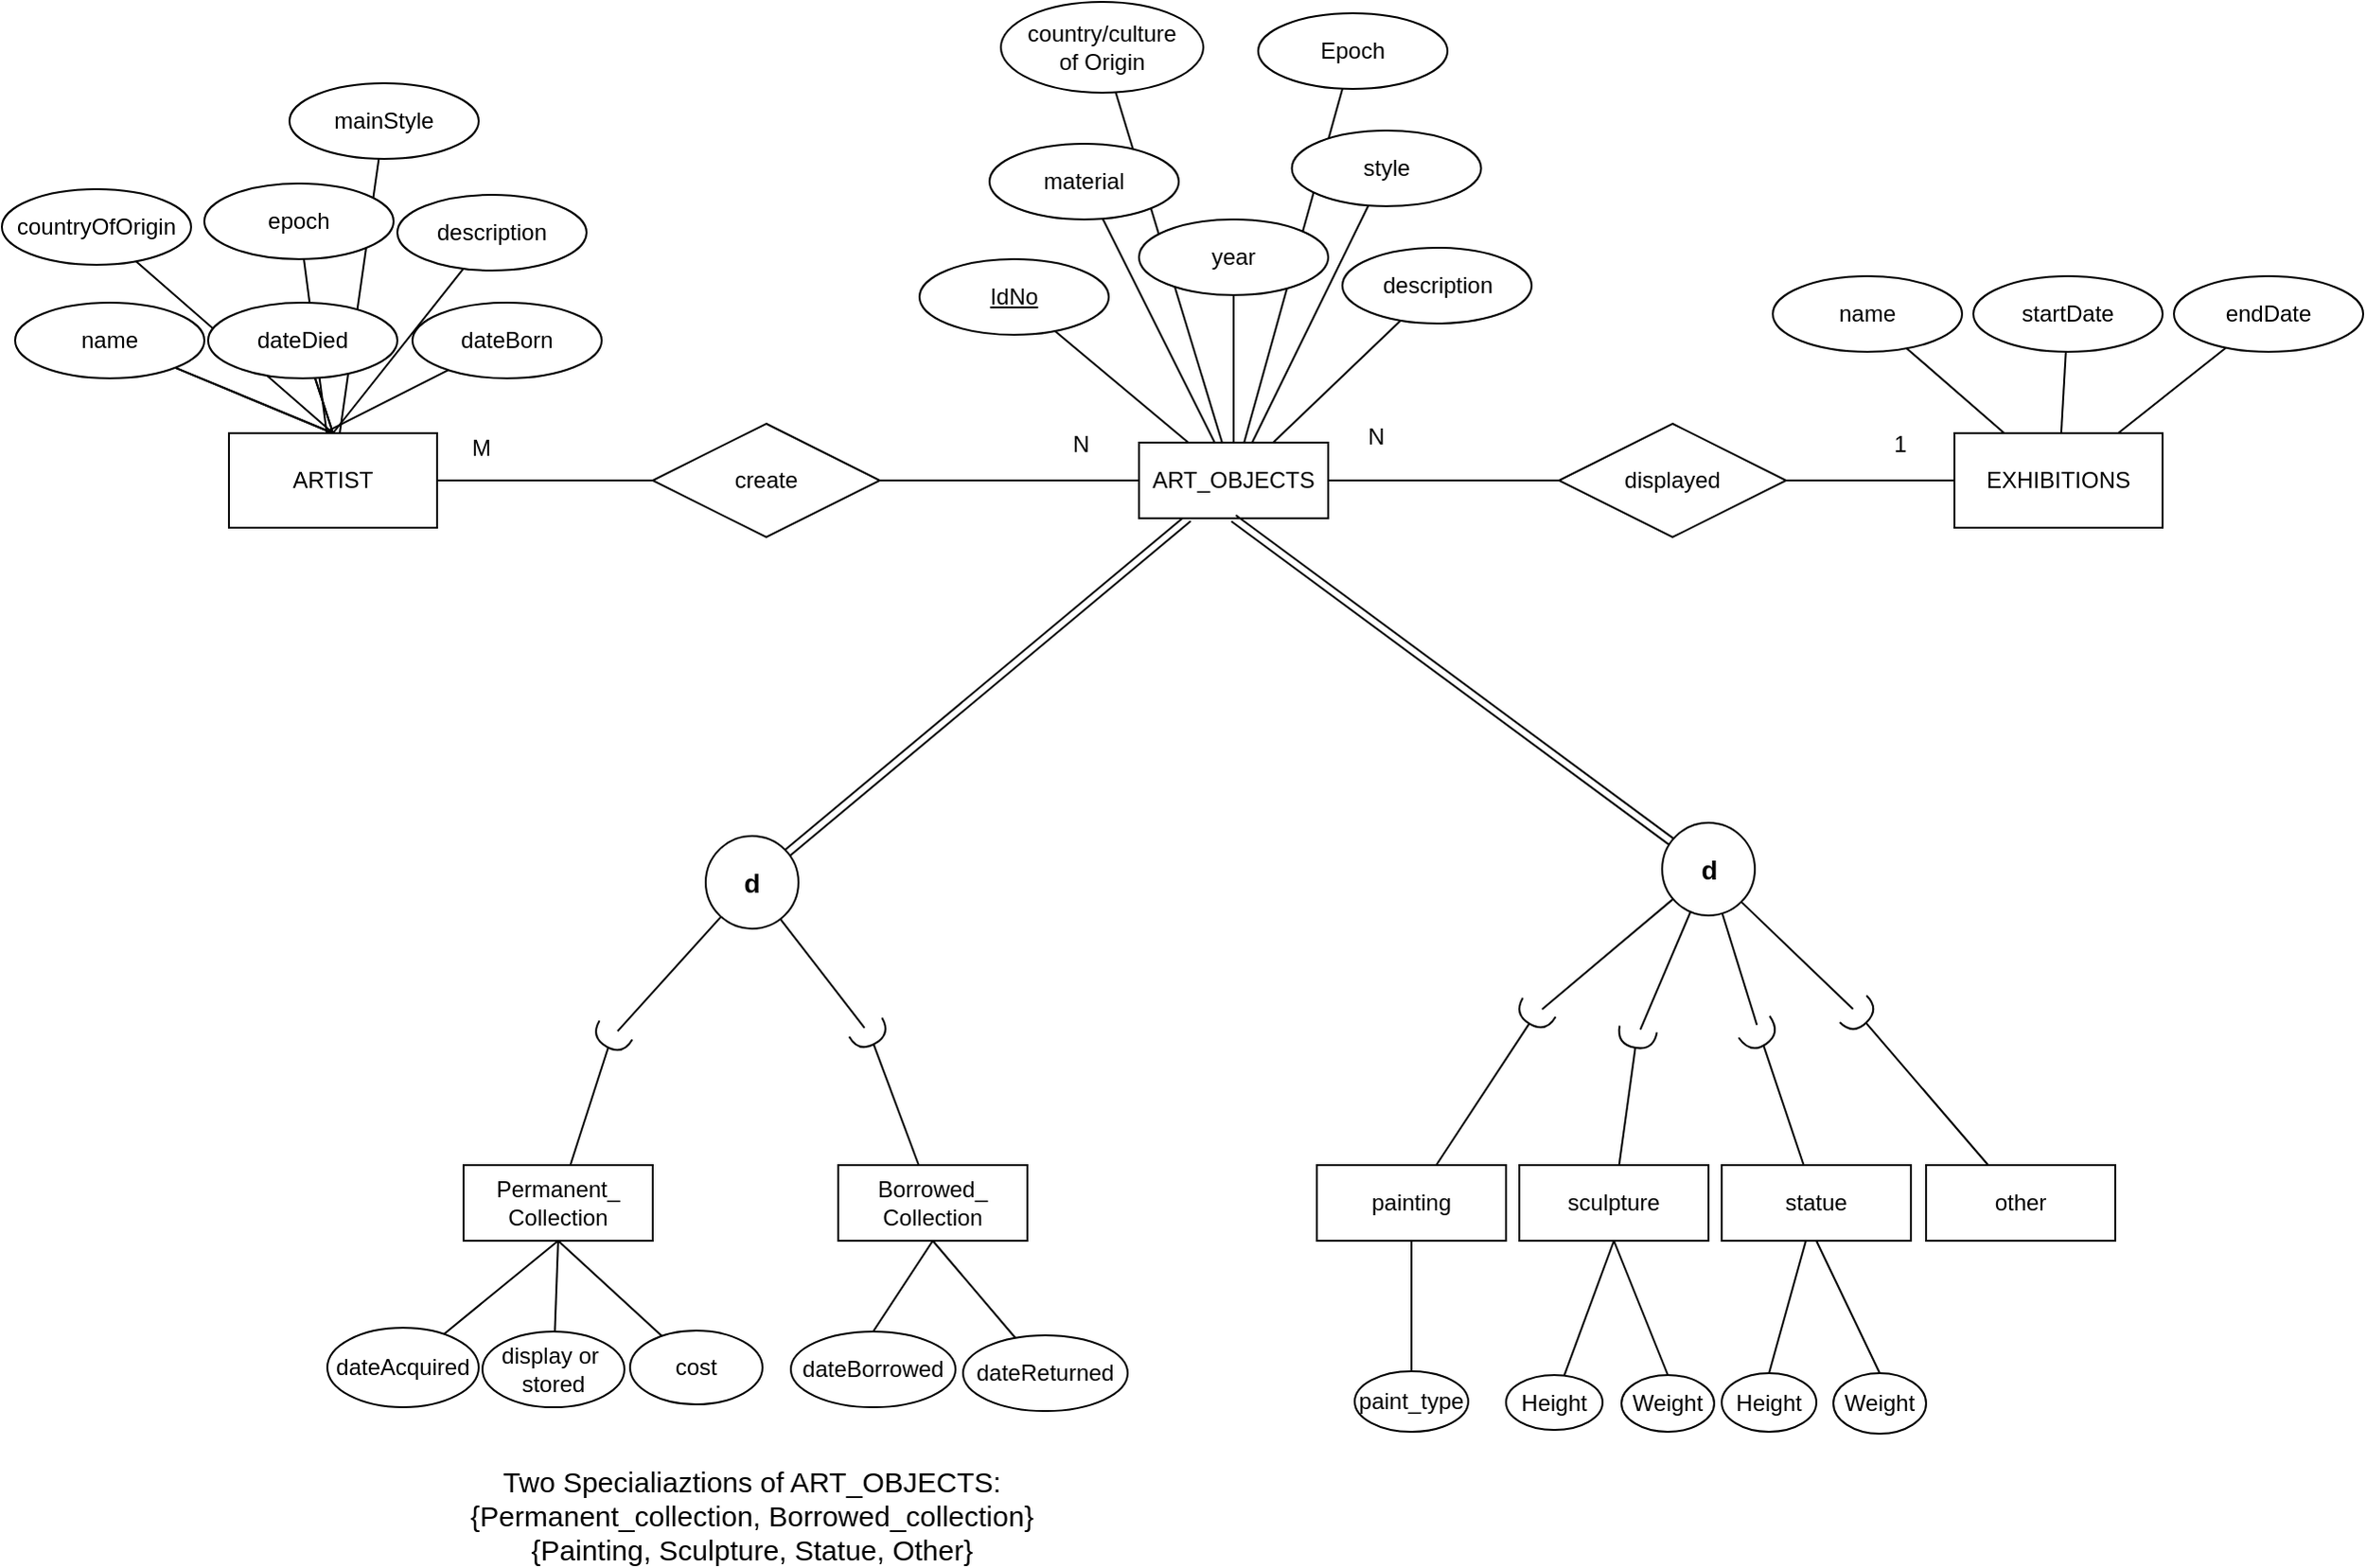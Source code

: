 <mxfile version="24.2.5" type="github">
  <diagram name="페이지-1" id="-4RmhjD8xsu9o9WnDLWw">
    <mxGraphModel dx="1404" dy="988" grid="0" gridSize="10" guides="1" tooltips="1" connect="1" arrows="1" fold="1" page="1" pageScale="1" pageWidth="1600" pageHeight="900" math="0" shadow="0">
      <root>
        <mxCell id="0" />
        <mxCell id="1" parent="0" />
        <mxCell id="cf6sMw1RWdSsR6r5xE15-145" style="rounded=0;orthogonalLoop=1;jettySize=auto;html=1;endArrow=none;endFill=0;" edge="1" parent="1" source="cf6sMw1RWdSsR6r5xE15-143" target="cf6sMw1RWdSsR6r5xE15-8">
          <mxGeometry relative="1" as="geometry" />
        </mxCell>
        <mxCell id="cf6sMw1RWdSsR6r5xE15-144" style="rounded=0;orthogonalLoop=1;jettySize=auto;html=1;endArrow=none;endFill=0;" edge="1" parent="1" source="cf6sMw1RWdSsR6r5xE15-142" target="cf6sMw1RWdSsR6r5xE15-8">
          <mxGeometry relative="1" as="geometry" />
        </mxCell>
        <mxCell id="cf6sMw1RWdSsR6r5xE15-115" style="rounded=0;orthogonalLoop=1;jettySize=auto;html=1;endArrow=none;endFill=0;entryX=0.5;entryY=0;entryDx=0;entryDy=0;" edge="1" parent="1" source="cf6sMw1RWdSsR6r5xE15-109" target="cf6sMw1RWdSsR6r5xE15-45">
          <mxGeometry relative="1" as="geometry" />
        </mxCell>
        <mxCell id="cf6sMw1RWdSsR6r5xE15-113" style="rounded=0;orthogonalLoop=1;jettySize=auto;html=1;endArrow=none;endFill=0;entryX=0.5;entryY=0;entryDx=0;entryDy=0;" edge="1" parent="1" source="cf6sMw1RWdSsR6r5xE15-86" target="cf6sMw1RWdSsR6r5xE15-45">
          <mxGeometry relative="1" as="geometry" />
        </mxCell>
        <mxCell id="cf6sMw1RWdSsR6r5xE15-37" value="" style="shape=requiredInterface;html=1;verticalLabelPosition=bottom;sketch=0;rotation=55;" vertex="1" parent="1">
          <mxGeometry x="1117.79" y="585.41" width="11" height="20" as="geometry" />
        </mxCell>
        <mxCell id="cf6sMw1RWdSsR6r5xE15-22" value="" style="shape=requiredInterface;html=1;verticalLabelPosition=bottom;sketch=0;rotation=120;" vertex="1" parent="1">
          <mxGeometry x="999" y="575" width="10" height="20" as="geometry" />
        </mxCell>
        <mxCell id="cf6sMw1RWdSsR6r5xE15-48" style="rounded=0;orthogonalLoop=1;jettySize=auto;html=1;entryX=0;entryY=0.5;entryDx=0;entryDy=0;endArrow=none;endFill=0;exitX=1;exitY=0.5;exitDx=0;exitDy=0;" edge="1" parent="1" source="cf6sMw1RWdSsR6r5xE15-8" target="cf6sMw1RWdSsR6r5xE15-47">
          <mxGeometry relative="1" as="geometry" />
        </mxCell>
        <mxCell id="cf6sMw1RWdSsR6r5xE15-67" style="rounded=0;orthogonalLoop=1;jettySize=auto;html=1;shape=link;" edge="1" parent="1" source="cf6sMw1RWdSsR6r5xE15-8" target="cf6sMw1RWdSsR6r5xE15-62">
          <mxGeometry relative="1" as="geometry" />
        </mxCell>
        <mxCell id="cf6sMw1RWdSsR6r5xE15-8" value="ART_OBJECTS" style="whiteSpace=wrap;html=1;align=center;" vertex="1" parent="1">
          <mxGeometry x="795" y="282" width="100" height="40" as="geometry" />
        </mxCell>
        <mxCell id="cf6sMw1RWdSsR6r5xE15-14" value="painting" style="whiteSpace=wrap;html=1;align=center;" vertex="1" parent="1">
          <mxGeometry x="889" y="664" width="100" height="40" as="geometry" />
        </mxCell>
        <mxCell id="cf6sMw1RWdSsR6r5xE15-102" style="rounded=0;orthogonalLoop=1;jettySize=auto;html=1;endArrow=none;endFill=0;exitX=0.5;exitY=1;exitDx=0;exitDy=0;" edge="1" parent="1" source="cf6sMw1RWdSsR6r5xE15-15" target="cf6sMw1RWdSsR6r5xE15-101">
          <mxGeometry relative="1" as="geometry" />
        </mxCell>
        <mxCell id="cf6sMw1RWdSsR6r5xE15-103" style="rounded=0;orthogonalLoop=1;jettySize=auto;html=1;entryX=0.5;entryY=0;entryDx=0;entryDy=0;endArrow=none;endFill=0;exitX=0.5;exitY=1;exitDx=0;exitDy=0;" edge="1" parent="1" source="cf6sMw1RWdSsR6r5xE15-15" target="cf6sMw1RWdSsR6r5xE15-100">
          <mxGeometry relative="1" as="geometry" />
        </mxCell>
        <mxCell id="cf6sMw1RWdSsR6r5xE15-15" value="sculpture" style="whiteSpace=wrap;html=1;align=center;" vertex="1" parent="1">
          <mxGeometry x="996" y="664" width="100" height="40" as="geometry" />
        </mxCell>
        <mxCell id="cf6sMw1RWdSsR6r5xE15-106" style="rounded=0;orthogonalLoop=1;jettySize=auto;html=1;entryX=0.5;entryY=0;entryDx=0;entryDy=0;endArrow=none;endFill=0;" edge="1" parent="1" source="cf6sMw1RWdSsR6r5xE15-16" target="cf6sMw1RWdSsR6r5xE15-104">
          <mxGeometry relative="1" as="geometry" />
        </mxCell>
        <mxCell id="cf6sMw1RWdSsR6r5xE15-108" style="rounded=0;orthogonalLoop=1;jettySize=auto;html=1;entryX=0.5;entryY=0;entryDx=0;entryDy=0;endArrow=none;endFill=0;exitX=0.5;exitY=1;exitDx=0;exitDy=0;" edge="1" parent="1" source="cf6sMw1RWdSsR6r5xE15-16" target="cf6sMw1RWdSsR6r5xE15-107">
          <mxGeometry relative="1" as="geometry" />
        </mxCell>
        <mxCell id="cf6sMw1RWdSsR6r5xE15-16" value="statue" style="whiteSpace=wrap;html=1;align=center;" vertex="1" parent="1">
          <mxGeometry x="1103" y="664" width="100" height="40" as="geometry" />
        </mxCell>
        <mxCell id="cf6sMw1RWdSsR6r5xE15-17" value="other" style="whiteSpace=wrap;html=1;align=center;" vertex="1" parent="1">
          <mxGeometry x="1211" y="664" width="100" height="40" as="geometry" />
        </mxCell>
        <mxCell id="cf6sMw1RWdSsR6r5xE15-21" style="rounded=0;orthogonalLoop=1;jettySize=auto;html=1;entryX=0.5;entryY=1;entryDx=0;entryDy=0;endArrow=none;endFill=0;shape=link;" edge="1" parent="1" source="cf6sMw1RWdSsR6r5xE15-18" target="cf6sMw1RWdSsR6r5xE15-8">
          <mxGeometry relative="1" as="geometry" />
        </mxCell>
        <mxCell id="cf6sMw1RWdSsR6r5xE15-27" style="rounded=0;orthogonalLoop=1;jettySize=auto;html=1;endArrow=none;endFill=0;" edge="1" parent="1" source="cf6sMw1RWdSsR6r5xE15-22" target="cf6sMw1RWdSsR6r5xE15-14">
          <mxGeometry relative="1" as="geometry" />
        </mxCell>
        <mxCell id="cf6sMw1RWdSsR6r5xE15-28" style="rounded=0;orthogonalLoop=1;jettySize=auto;html=1;endArrow=none;endFill=0;" edge="1" parent="1" source="cf6sMw1RWdSsR6r5xE15-35" target="cf6sMw1RWdSsR6r5xE15-15">
          <mxGeometry relative="1" as="geometry" />
        </mxCell>
        <mxCell id="cf6sMw1RWdSsR6r5xE15-31" style="rounded=0;orthogonalLoop=1;jettySize=auto;html=1;endArrow=none;endFill=0;" edge="1" parent="1" source="cf6sMw1RWdSsR6r5xE15-37" target="cf6sMw1RWdSsR6r5xE15-16">
          <mxGeometry relative="1" as="geometry" />
        </mxCell>
        <mxCell id="cf6sMw1RWdSsR6r5xE15-32" style="rounded=0;orthogonalLoop=1;jettySize=auto;html=1;endArrow=none;endFill=0;" edge="1" parent="1" source="cf6sMw1RWdSsR6r5xE15-39" target="cf6sMw1RWdSsR6r5xE15-17">
          <mxGeometry relative="1" as="geometry" />
        </mxCell>
        <mxCell id="cf6sMw1RWdSsR6r5xE15-18" value="&lt;b&gt;&lt;font style=&quot;font-size: 14px;&quot;&gt;d&lt;/font&gt;&lt;/b&gt;" style="ellipse;whiteSpace=wrap;html=1;align=center;" vertex="1" parent="1">
          <mxGeometry x="1071.5" y="483" width="49" height="49" as="geometry" />
        </mxCell>
        <mxCell id="cf6sMw1RWdSsR6r5xE15-34" value="" style="rounded=0;orthogonalLoop=1;jettySize=auto;html=1;endArrow=none;endFill=0;" edge="1" parent="1" source="cf6sMw1RWdSsR6r5xE15-18" target="cf6sMw1RWdSsR6r5xE15-22">
          <mxGeometry relative="1" as="geometry">
            <mxPoint x="1469" y="461" as="sourcePoint" />
            <mxPoint x="1351" y="626" as="targetPoint" />
          </mxGeometry>
        </mxCell>
        <mxCell id="cf6sMw1RWdSsR6r5xE15-36" value="" style="rounded=0;orthogonalLoop=1;jettySize=auto;html=1;endArrow=none;endFill=0;" edge="1" parent="1" source="cf6sMw1RWdSsR6r5xE15-18" target="cf6sMw1RWdSsR6r5xE15-35">
          <mxGeometry relative="1" as="geometry">
            <mxPoint x="1481" y="466" as="sourcePoint" />
            <mxPoint x="1460" y="626" as="targetPoint" />
          </mxGeometry>
        </mxCell>
        <mxCell id="cf6sMw1RWdSsR6r5xE15-35" value="" style="shape=requiredInterface;html=1;verticalLabelPosition=bottom;sketch=0;rotation=100;" vertex="1" parent="1">
          <mxGeometry x="1053" y="587" width="10" height="20" as="geometry" />
        </mxCell>
        <mxCell id="cf6sMw1RWdSsR6r5xE15-38" value="" style="rounded=0;orthogonalLoop=1;jettySize=auto;html=1;endArrow=none;endFill=0;" edge="1" parent="1" source="cf6sMw1RWdSsR6r5xE15-18" target="cf6sMw1RWdSsR6r5xE15-37">
          <mxGeometry relative="1" as="geometry">
            <mxPoint x="1494" y="464" as="sourcePoint" />
            <mxPoint x="1570" y="626" as="targetPoint" />
          </mxGeometry>
        </mxCell>
        <mxCell id="cf6sMw1RWdSsR6r5xE15-76" style="edgeStyle=orthogonalEdgeStyle;rounded=0;orthogonalLoop=1;jettySize=auto;html=1;endArrow=none;endFill=0;" edge="1" parent="1" source="cf6sMw1RWdSsR6r5xE15-45" target="cf6sMw1RWdSsR6r5xE15-53">
          <mxGeometry relative="1" as="geometry" />
        </mxCell>
        <mxCell id="cf6sMw1RWdSsR6r5xE15-45" value="ARTIST" style="html=1;whiteSpace=wrap;" vertex="1" parent="1">
          <mxGeometry x="314" y="277" width="110" height="50" as="geometry" />
        </mxCell>
        <mxCell id="cf6sMw1RWdSsR6r5xE15-60" style="rounded=0;orthogonalLoop=1;jettySize=auto;html=1;endArrow=none;endFill=0;" edge="1" parent="1" source="cf6sMw1RWdSsR6r5xE15-46" target="cf6sMw1RWdSsR6r5xE15-57">
          <mxGeometry relative="1" as="geometry" />
        </mxCell>
        <mxCell id="cf6sMw1RWdSsR6r5xE15-61" style="rounded=0;orthogonalLoop=1;jettySize=auto;html=1;endArrow=none;endFill=0;" edge="1" parent="1" source="cf6sMw1RWdSsR6r5xE15-46" target="cf6sMw1RWdSsR6r5xE15-58">
          <mxGeometry relative="1" as="geometry" />
        </mxCell>
        <mxCell id="cf6sMw1RWdSsR6r5xE15-46" value="EXHIBITIONS" style="html=1;whiteSpace=wrap;" vertex="1" parent="1">
          <mxGeometry x="1226" y="277" width="110" height="50" as="geometry" />
        </mxCell>
        <mxCell id="cf6sMw1RWdSsR6r5xE15-49" style="rounded=0;orthogonalLoop=1;jettySize=auto;html=1;endArrow=none;endFill=0;" edge="1" parent="1" source="cf6sMw1RWdSsR6r5xE15-47" target="cf6sMw1RWdSsR6r5xE15-46">
          <mxGeometry relative="1" as="geometry" />
        </mxCell>
        <mxCell id="cf6sMw1RWdSsR6r5xE15-47" value="displayed" style="shape=rhombus;perimeter=rhombusPerimeter;whiteSpace=wrap;html=1;align=center;" vertex="1" parent="1">
          <mxGeometry x="1017" y="272" width="120" height="60" as="geometry" />
        </mxCell>
        <mxCell id="cf6sMw1RWdSsR6r5xE15-52" value="" style="rounded=0;orthogonalLoop=1;jettySize=auto;html=1;endArrow=none;endFill=0;exitX=1;exitY=1;exitDx=0;exitDy=0;" edge="1" parent="1" source="cf6sMw1RWdSsR6r5xE15-18" target="cf6sMw1RWdSsR6r5xE15-39">
          <mxGeometry relative="1" as="geometry">
            <mxPoint x="1111" y="523" as="sourcePoint" />
            <mxPoint x="1268" y="675" as="targetPoint" />
          </mxGeometry>
        </mxCell>
        <mxCell id="cf6sMw1RWdSsR6r5xE15-39" value="" style="shape=requiredInterface;html=1;verticalLabelPosition=bottom;sketch=0;rotation=45;" vertex="1" parent="1">
          <mxGeometry x="1171" y="575" width="10" height="20" as="geometry" />
        </mxCell>
        <mxCell id="cf6sMw1RWdSsR6r5xE15-77" style="edgeStyle=orthogonalEdgeStyle;rounded=0;orthogonalLoop=1;jettySize=auto;html=1;endArrow=none;endFill=0;" edge="1" parent="1" source="cf6sMw1RWdSsR6r5xE15-53" target="cf6sMw1RWdSsR6r5xE15-8">
          <mxGeometry relative="1" as="geometry" />
        </mxCell>
        <mxCell id="cf6sMw1RWdSsR6r5xE15-53" value="create" style="shape=rhombus;perimeter=rhombusPerimeter;whiteSpace=wrap;html=1;align=center;" vertex="1" parent="1">
          <mxGeometry x="538" y="272" width="120" height="60" as="geometry" />
        </mxCell>
        <mxCell id="cf6sMw1RWdSsR6r5xE15-59" style="rounded=0;orthogonalLoop=1;jettySize=auto;html=1;endArrow=none;endFill=0;" edge="1" parent="1" source="cf6sMw1RWdSsR6r5xE15-56" target="cf6sMw1RWdSsR6r5xE15-46">
          <mxGeometry relative="1" as="geometry" />
        </mxCell>
        <mxCell id="cf6sMw1RWdSsR6r5xE15-56" value="name" style="ellipse;whiteSpace=wrap;html=1;align=center;" vertex="1" parent="1">
          <mxGeometry x="1130" y="194" width="100" height="40" as="geometry" />
        </mxCell>
        <mxCell id="cf6sMw1RWdSsR6r5xE15-57" value="startDate" style="ellipse;whiteSpace=wrap;html=1;align=center;" vertex="1" parent="1">
          <mxGeometry x="1236" y="194" width="100" height="40" as="geometry" />
        </mxCell>
        <mxCell id="cf6sMw1RWdSsR6r5xE15-58" value="endDate" style="ellipse;whiteSpace=wrap;html=1;align=center;" vertex="1" parent="1">
          <mxGeometry x="1342" y="194" width="100" height="40" as="geometry" />
        </mxCell>
        <mxCell id="cf6sMw1RWdSsR6r5xE15-65" style="rounded=0;orthogonalLoop=1;jettySize=auto;html=1;endArrow=none;endFill=0;" edge="1" parent="1" source="cf6sMw1RWdSsR6r5xE15-72" target="cf6sMw1RWdSsR6r5xE15-63">
          <mxGeometry relative="1" as="geometry" />
        </mxCell>
        <mxCell id="cf6sMw1RWdSsR6r5xE15-70" style="rounded=0;orthogonalLoop=1;jettySize=auto;html=1;endArrow=none;endFill=0;" edge="1" parent="1" source="cf6sMw1RWdSsR6r5xE15-71" target="cf6sMw1RWdSsR6r5xE15-66">
          <mxGeometry relative="1" as="geometry" />
        </mxCell>
        <mxCell id="cf6sMw1RWdSsR6r5xE15-62" value="&lt;b&gt;&lt;font style=&quot;font-size: 14px;&quot;&gt;d&lt;/font&gt;&lt;/b&gt;" style="ellipse;whiteSpace=wrap;html=1;align=center;" vertex="1" parent="1">
          <mxGeometry x="566" y="490" width="49" height="49" as="geometry" />
        </mxCell>
        <mxCell id="cf6sMw1RWdSsR6r5xE15-63" value="Permanent_&lt;div&gt;Collection&lt;/div&gt;" style="whiteSpace=wrap;html=1;align=center;" vertex="1" parent="1">
          <mxGeometry x="438" y="664" width="100" height="40" as="geometry" />
        </mxCell>
        <mxCell id="cf6sMw1RWdSsR6r5xE15-140" style="rounded=0;orthogonalLoop=1;jettySize=auto;html=1;entryX=0.5;entryY=0;entryDx=0;entryDy=0;endArrow=none;endFill=0;exitX=0.5;exitY=1;exitDx=0;exitDy=0;" edge="1" parent="1" source="cf6sMw1RWdSsR6r5xE15-66" target="cf6sMw1RWdSsR6r5xE15-131">
          <mxGeometry relative="1" as="geometry" />
        </mxCell>
        <mxCell id="cf6sMw1RWdSsR6r5xE15-141" style="rounded=0;orthogonalLoop=1;jettySize=auto;html=1;endArrow=none;endFill=0;exitX=0.5;exitY=1;exitDx=0;exitDy=0;" edge="1" parent="1" source="cf6sMw1RWdSsR6r5xE15-66" target="cf6sMw1RWdSsR6r5xE15-139">
          <mxGeometry relative="1" as="geometry">
            <mxPoint x="699" y="704" as="sourcePoint" />
          </mxGeometry>
        </mxCell>
        <mxCell id="cf6sMw1RWdSsR6r5xE15-66" value="Borrowed_&lt;div&gt;Collection&lt;/div&gt;" style="whiteSpace=wrap;html=1;align=center;" vertex="1" parent="1">
          <mxGeometry x="636" y="664" width="100" height="40" as="geometry" />
        </mxCell>
        <mxCell id="cf6sMw1RWdSsR6r5xE15-73" value="" style="rounded=0;orthogonalLoop=1;jettySize=auto;html=1;endArrow=none;endFill=0;" edge="1" parent="1" source="cf6sMw1RWdSsR6r5xE15-62" target="cf6sMw1RWdSsR6r5xE15-72">
          <mxGeometry relative="1" as="geometry">
            <mxPoint x="579" y="536" as="sourcePoint" />
            <mxPoint x="501" y="686" as="targetPoint" />
          </mxGeometry>
        </mxCell>
        <mxCell id="cf6sMw1RWdSsR6r5xE15-72" value="" style="shape=requiredInterface;html=1;verticalLabelPosition=bottom;sketch=0;rotation=120;" vertex="1" parent="1">
          <mxGeometry x="511" y="587" width="10" height="20" as="geometry" />
        </mxCell>
        <mxCell id="cf6sMw1RWdSsR6r5xE15-91" style="rounded=0;orthogonalLoop=1;jettySize=auto;html=1;endArrow=none;endFill=0;" edge="1" parent="1" source="cf6sMw1RWdSsR6r5xE15-79" target="cf6sMw1RWdSsR6r5xE15-8">
          <mxGeometry relative="1" as="geometry" />
        </mxCell>
        <mxCell id="cf6sMw1RWdSsR6r5xE15-79" value="&lt;u&gt;IdNo&lt;/u&gt;" style="ellipse;whiteSpace=wrap;html=1;align=center;" vertex="1" parent="1">
          <mxGeometry x="679" y="185" width="100" height="40" as="geometry" />
        </mxCell>
        <mxCell id="cf6sMw1RWdSsR6r5xE15-92" style="rounded=0;orthogonalLoop=1;jettySize=auto;html=1;endArrow=none;endFill=0;" edge="1" parent="1" source="cf6sMw1RWdSsR6r5xE15-80" target="cf6sMw1RWdSsR6r5xE15-8">
          <mxGeometry relative="1" as="geometry" />
        </mxCell>
        <mxCell id="cf6sMw1RWdSsR6r5xE15-80" value="year" style="ellipse;whiteSpace=wrap;html=1;align=center;" vertex="1" parent="1">
          <mxGeometry x="795" y="164" width="100" height="40" as="geometry" />
        </mxCell>
        <mxCell id="cf6sMw1RWdSsR6r5xE15-116" style="rounded=0;orthogonalLoop=1;jettySize=auto;html=1;endArrow=none;endFill=0;" edge="1" parent="1" source="cf6sMw1RWdSsR6r5xE15-83" target="cf6sMw1RWdSsR6r5xE15-45">
          <mxGeometry relative="1" as="geometry" />
        </mxCell>
        <mxCell id="cf6sMw1RWdSsR6r5xE15-83" value="mainStyle" style="ellipse;whiteSpace=wrap;html=1;align=center;" vertex="1" parent="1">
          <mxGeometry x="346" y="92" width="100" height="40" as="geometry" />
        </mxCell>
        <mxCell id="cf6sMw1RWdSsR6r5xE15-114" style="rounded=0;orthogonalLoop=1;jettySize=auto;html=1;endArrow=none;endFill=0;" edge="1" parent="1" source="cf6sMw1RWdSsR6r5xE15-84" target="cf6sMw1RWdSsR6r5xE15-45">
          <mxGeometry relative="1" as="geometry" />
        </mxCell>
        <mxCell id="cf6sMw1RWdSsR6r5xE15-84" value="epoch" style="ellipse;whiteSpace=wrap;html=1;align=center;" vertex="1" parent="1">
          <mxGeometry x="301" y="145" width="100" height="40" as="geometry" />
        </mxCell>
        <mxCell id="cf6sMw1RWdSsR6r5xE15-112" style="rounded=0;orthogonalLoop=1;jettySize=auto;html=1;endArrow=none;endFill=0;" edge="1" parent="1" source="cf6sMw1RWdSsR6r5xE15-85">
          <mxGeometry relative="1" as="geometry">
            <mxPoint x="369" y="277" as="targetPoint" />
          </mxGeometry>
        </mxCell>
        <mxCell id="cf6sMw1RWdSsR6r5xE15-85" value="countryOfOrigin" style="ellipse;whiteSpace=wrap;html=1;align=center;" vertex="1" parent="1">
          <mxGeometry x="194" y="148" width="100" height="40" as="geometry" />
        </mxCell>
        <mxCell id="cf6sMw1RWdSsR6r5xE15-111" style="rounded=0;orthogonalLoop=1;jettySize=auto;html=1;endArrow=none;endFill=0;entryX=0.5;entryY=0;entryDx=0;entryDy=0;" edge="1" parent="1" source="cf6sMw1RWdSsR6r5xE15-86" target="cf6sMw1RWdSsR6r5xE15-45">
          <mxGeometry relative="1" as="geometry" />
        </mxCell>
        <mxCell id="cf6sMw1RWdSsR6r5xE15-110" style="rounded=0;orthogonalLoop=1;jettySize=auto;html=1;endArrow=none;endFill=0;entryX=0.5;entryY=0;entryDx=0;entryDy=0;" edge="1" parent="1" source="cf6sMw1RWdSsR6r5xE15-88" target="cf6sMw1RWdSsR6r5xE15-45">
          <mxGeometry relative="1" as="geometry" />
        </mxCell>
        <mxCell id="cf6sMw1RWdSsR6r5xE15-87" value="dateBorn" style="ellipse;whiteSpace=wrap;html=1;align=center;" vertex="1" parent="1">
          <mxGeometry x="411" y="208" width="100" height="40" as="geometry" />
        </mxCell>
        <mxCell id="cf6sMw1RWdSsR6r5xE15-93" style="rounded=0;orthogonalLoop=1;jettySize=auto;html=1;endArrow=none;endFill=0;" edge="1" parent="1" source="cf6sMw1RWdSsR6r5xE15-89" target="cf6sMw1RWdSsR6r5xE15-8">
          <mxGeometry relative="1" as="geometry" />
        </mxCell>
        <mxCell id="cf6sMw1RWdSsR6r5xE15-89" value="description" style="ellipse;whiteSpace=wrap;html=1;align=center;" vertex="1" parent="1">
          <mxGeometry x="902.5" y="179" width="100" height="40" as="geometry" />
        </mxCell>
        <mxCell id="cf6sMw1RWdSsR6r5xE15-94" style="rounded=0;orthogonalLoop=1;jettySize=auto;html=1;endArrow=none;endFill=0;" edge="1" parent="1" source="cf6sMw1RWdSsR6r5xE15-90" target="cf6sMw1RWdSsR6r5xE15-8">
          <mxGeometry relative="1" as="geometry" />
        </mxCell>
        <mxCell id="cf6sMw1RWdSsR6r5xE15-90" value="material" style="ellipse;whiteSpace=wrap;html=1;align=center;" vertex="1" parent="1">
          <mxGeometry x="716" y="124" width="100" height="40" as="geometry" />
        </mxCell>
        <mxCell id="cf6sMw1RWdSsR6r5xE15-96" style="rounded=0;orthogonalLoop=1;jettySize=auto;html=1;endArrow=none;endFill=0;" edge="1" parent="1" source="cf6sMw1RWdSsR6r5xE15-95" target="cf6sMw1RWdSsR6r5xE15-8">
          <mxGeometry relative="1" as="geometry" />
        </mxCell>
        <mxCell id="cf6sMw1RWdSsR6r5xE15-95" value="style" style="ellipse;whiteSpace=wrap;html=1;align=center;" vertex="1" parent="1">
          <mxGeometry x="875.79" y="117" width="100" height="40" as="geometry" />
        </mxCell>
        <mxCell id="cf6sMw1RWdSsR6r5xE15-99" style="rounded=0;orthogonalLoop=1;jettySize=auto;html=1;entryX=0.5;entryY=1;entryDx=0;entryDy=0;endArrow=none;endFill=0;" edge="1" parent="1" source="cf6sMw1RWdSsR6r5xE15-98" target="cf6sMw1RWdSsR6r5xE15-14">
          <mxGeometry relative="1" as="geometry" />
        </mxCell>
        <mxCell id="cf6sMw1RWdSsR6r5xE15-98" value="paint_type" style="ellipse;whiteSpace=wrap;html=1;align=center;" vertex="1" parent="1">
          <mxGeometry x="909" y="773" width="60" height="32" as="geometry" />
        </mxCell>
        <mxCell id="cf6sMw1RWdSsR6r5xE15-100" value="Weight" style="ellipse;whiteSpace=wrap;html=1;align=center;" vertex="1" parent="1">
          <mxGeometry x="1050" y="775" width="49" height="30" as="geometry" />
        </mxCell>
        <mxCell id="cf6sMw1RWdSsR6r5xE15-101" value="Height" style="ellipse;whiteSpace=wrap;html=1;align=center;" vertex="1" parent="1">
          <mxGeometry x="989" y="775" width="51" height="29" as="geometry" />
        </mxCell>
        <mxCell id="cf6sMw1RWdSsR6r5xE15-104" value="Height" style="ellipse;whiteSpace=wrap;html=1;align=center;" vertex="1" parent="1">
          <mxGeometry x="1103" y="774" width="50" height="31" as="geometry" />
        </mxCell>
        <mxCell id="cf6sMw1RWdSsR6r5xE15-107" value="Weight" style="ellipse;whiteSpace=wrap;html=1;align=center;" vertex="1" parent="1">
          <mxGeometry x="1162" y="774" width="49" height="32" as="geometry" />
        </mxCell>
        <mxCell id="cf6sMw1RWdSsR6r5xE15-109" value="description" style="ellipse;whiteSpace=wrap;html=1;align=center;" vertex="1" parent="1">
          <mxGeometry x="403" y="151" width="100" height="40" as="geometry" />
        </mxCell>
        <mxCell id="cf6sMw1RWdSsR6r5xE15-117" value="" style="rounded=0;orthogonalLoop=1;jettySize=auto;html=1;endArrow=none;endFill=0;entryX=0.5;entryY=0;entryDx=0;entryDy=0;" edge="1" parent="1" source="cf6sMw1RWdSsR6r5xE15-88" target="cf6sMw1RWdSsR6r5xE15-45">
          <mxGeometry relative="1" as="geometry">
            <mxPoint x="307" y="180" as="sourcePoint" />
            <mxPoint x="369" y="277" as="targetPoint" />
          </mxGeometry>
        </mxCell>
        <mxCell id="cf6sMw1RWdSsR6r5xE15-86" value="dateDied" style="ellipse;whiteSpace=wrap;html=1;align=center;" vertex="1" parent="1">
          <mxGeometry x="303" y="208" width="100" height="40" as="geometry" />
        </mxCell>
        <mxCell id="cf6sMw1RWdSsR6r5xE15-119" value="&lt;font style=&quot;font-size: 15px;&quot;&gt;Two Specialiaztions of ART_OBJECTS:&lt;/font&gt;&lt;div style=&quot;font-size: 15px;&quot;&gt;&lt;font style=&quot;font-size: 15px;&quot;&gt;{Permanent_collection, Borrowed_collection}&lt;/font&gt;&lt;/div&gt;&lt;div style=&quot;font-size: 15px;&quot;&gt;&lt;font style=&quot;font-size: 15px;&quot;&gt;{Painting, Sculpture, Statue, Other}&lt;/font&gt;&lt;br&gt;&lt;/div&gt;" style="text;html=1;align=center;verticalAlign=middle;whiteSpace=wrap;rounded=0;" vertex="1" parent="1">
          <mxGeometry x="431.14" y="834" width="318.71" height="30" as="geometry" />
        </mxCell>
        <mxCell id="cf6sMw1RWdSsR6r5xE15-121" value="" style="rounded=0;orthogonalLoop=1;jettySize=auto;html=1;endArrow=none;endFill=0;entryX=0.476;entryY=-0.024;entryDx=0;entryDy=0;entryPerimeter=0;" edge="1" parent="1" source="cf6sMw1RWdSsR6r5xE15-87" target="cf6sMw1RWdSsR6r5xE15-45">
          <mxGeometry relative="1" as="geometry">
            <mxPoint x="220" y="214" as="sourcePoint" />
            <mxPoint x="369" y="277" as="targetPoint" />
          </mxGeometry>
        </mxCell>
        <mxCell id="cf6sMw1RWdSsR6r5xE15-88" value="name" style="ellipse;whiteSpace=wrap;html=1;align=center;" vertex="1" parent="1">
          <mxGeometry x="201" y="208" width="100" height="40" as="geometry" />
        </mxCell>
        <mxCell id="cf6sMw1RWdSsR6r5xE15-122" style="edgeStyle=orthogonalEdgeStyle;rounded=0;orthogonalLoop=1;jettySize=auto;html=1;exitX=0.5;exitY=1;exitDx=0;exitDy=0;" edge="1" parent="1" source="cf6sMw1RWdSsR6r5xE15-63" target="cf6sMw1RWdSsR6r5xE15-63">
          <mxGeometry relative="1" as="geometry" />
        </mxCell>
        <mxCell id="cf6sMw1RWdSsR6r5xE15-124" value="" style="rounded=0;orthogonalLoop=1;jettySize=auto;html=1;endArrow=none;endFill=0;" edge="1" parent="1" source="cf6sMw1RWdSsR6r5xE15-62" target="cf6sMw1RWdSsR6r5xE15-71">
          <mxGeometry relative="1" as="geometry">
            <mxPoint x="601" y="537" as="sourcePoint" />
            <mxPoint x="662" y="664" as="targetPoint" />
          </mxGeometry>
        </mxCell>
        <mxCell id="cf6sMw1RWdSsR6r5xE15-71" value="" style="shape=requiredInterface;html=1;verticalLabelPosition=bottom;sketch=0;rotation=60;" vertex="1" parent="1">
          <mxGeometry x="648" y="585.41" width="10" height="20" as="geometry" />
        </mxCell>
        <mxCell id="cf6sMw1RWdSsR6r5xE15-131" value="dateBorrowed" style="ellipse;whiteSpace=wrap;html=1;align=center;" vertex="1" parent="1">
          <mxGeometry x="611" y="752" width="87" height="40" as="geometry" />
        </mxCell>
        <mxCell id="cf6sMw1RWdSsR6r5xE15-137" style="rounded=0;orthogonalLoop=1;jettySize=auto;html=1;entryX=0.5;entryY=1;entryDx=0;entryDy=0;endArrow=none;endFill=0;" edge="1" parent="1" source="cf6sMw1RWdSsR6r5xE15-132" target="cf6sMw1RWdSsR6r5xE15-63">
          <mxGeometry relative="1" as="geometry" />
        </mxCell>
        <mxCell id="cf6sMw1RWdSsR6r5xE15-132" value="cost" style="ellipse;whiteSpace=wrap;html=1;align=center;" vertex="1" parent="1">
          <mxGeometry x="526" y="751.5" width="70" height="39" as="geometry" />
        </mxCell>
        <mxCell id="cf6sMw1RWdSsR6r5xE15-136" style="rounded=0;orthogonalLoop=1;jettySize=auto;html=1;entryX=0.5;entryY=1;entryDx=0;entryDy=0;endArrow=none;endFill=0;" edge="1" parent="1" source="cf6sMw1RWdSsR6r5xE15-133" target="cf6sMw1RWdSsR6r5xE15-63">
          <mxGeometry relative="1" as="geometry" />
        </mxCell>
        <mxCell id="cf6sMw1RWdSsR6r5xE15-133" value="display or&amp;nbsp;&lt;div&gt;stored&lt;/div&gt;" style="ellipse;whiteSpace=wrap;html=1;align=center;" vertex="1" parent="1">
          <mxGeometry x="448" y="752" width="75" height="40" as="geometry" />
        </mxCell>
        <mxCell id="cf6sMw1RWdSsR6r5xE15-135" style="rounded=0;orthogonalLoop=1;jettySize=auto;html=1;entryX=0.5;entryY=1;entryDx=0;entryDy=0;endArrow=none;endFill=0;" edge="1" parent="1" source="cf6sMw1RWdSsR6r5xE15-134" target="cf6sMw1RWdSsR6r5xE15-63">
          <mxGeometry relative="1" as="geometry" />
        </mxCell>
        <mxCell id="cf6sMw1RWdSsR6r5xE15-134" value="dateAcquired" style="ellipse;whiteSpace=wrap;html=1;align=center;" vertex="1" parent="1">
          <mxGeometry x="366" y="750" width="80" height="42" as="geometry" />
        </mxCell>
        <mxCell id="cf6sMw1RWdSsR6r5xE15-139" value="dateReturned" style="ellipse;whiteSpace=wrap;html=1;align=center;" vertex="1" parent="1">
          <mxGeometry x="702" y="754" width="87" height="40" as="geometry" />
        </mxCell>
        <mxCell id="cf6sMw1RWdSsR6r5xE15-142" value="country/culture&lt;div&gt;of&amp;nbsp;&lt;span style=&quot;background-color: initial;&quot;&gt;Origin&lt;/span&gt;&lt;/div&gt;" style="ellipse;whiteSpace=wrap;html=1;align=center;" vertex="1" parent="1">
          <mxGeometry x="722" y="49" width="107" height="48" as="geometry" />
        </mxCell>
        <mxCell id="cf6sMw1RWdSsR6r5xE15-143" value="Epoch" style="ellipse;whiteSpace=wrap;html=1;align=center;" vertex="1" parent="1">
          <mxGeometry x="858" y="55" width="100" height="40" as="geometry" />
        </mxCell>
        <mxCell id="cf6sMw1RWdSsR6r5xE15-146" value="M" style="text;html=1;align=center;verticalAlign=middle;resizable=0;points=[];autosize=1;strokeColor=none;fillColor=none;" vertex="1" parent="1">
          <mxGeometry x="433" y="272" width="28" height="26" as="geometry" />
        </mxCell>
        <mxCell id="cf6sMw1RWdSsR6r5xE15-147" value="N" style="text;html=1;align=center;verticalAlign=middle;resizable=0;points=[];autosize=1;strokeColor=none;fillColor=none;" vertex="1" parent="1">
          <mxGeometry x="750" y="270" width="27" height="26" as="geometry" />
        </mxCell>
        <mxCell id="cf6sMw1RWdSsR6r5xE15-148" value="N" style="text;html=1;align=center;verticalAlign=middle;resizable=0;points=[];autosize=1;strokeColor=none;fillColor=none;" vertex="1" parent="1">
          <mxGeometry x="906" y="266" width="27" height="26" as="geometry" />
        </mxCell>
        <mxCell id="cf6sMw1RWdSsR6r5xE15-149" value="1" style="text;html=1;align=center;verticalAlign=middle;resizable=0;points=[];autosize=1;strokeColor=none;fillColor=none;" vertex="1" parent="1">
          <mxGeometry x="1184" y="270" width="25" height="26" as="geometry" />
        </mxCell>
      </root>
    </mxGraphModel>
  </diagram>
</mxfile>
